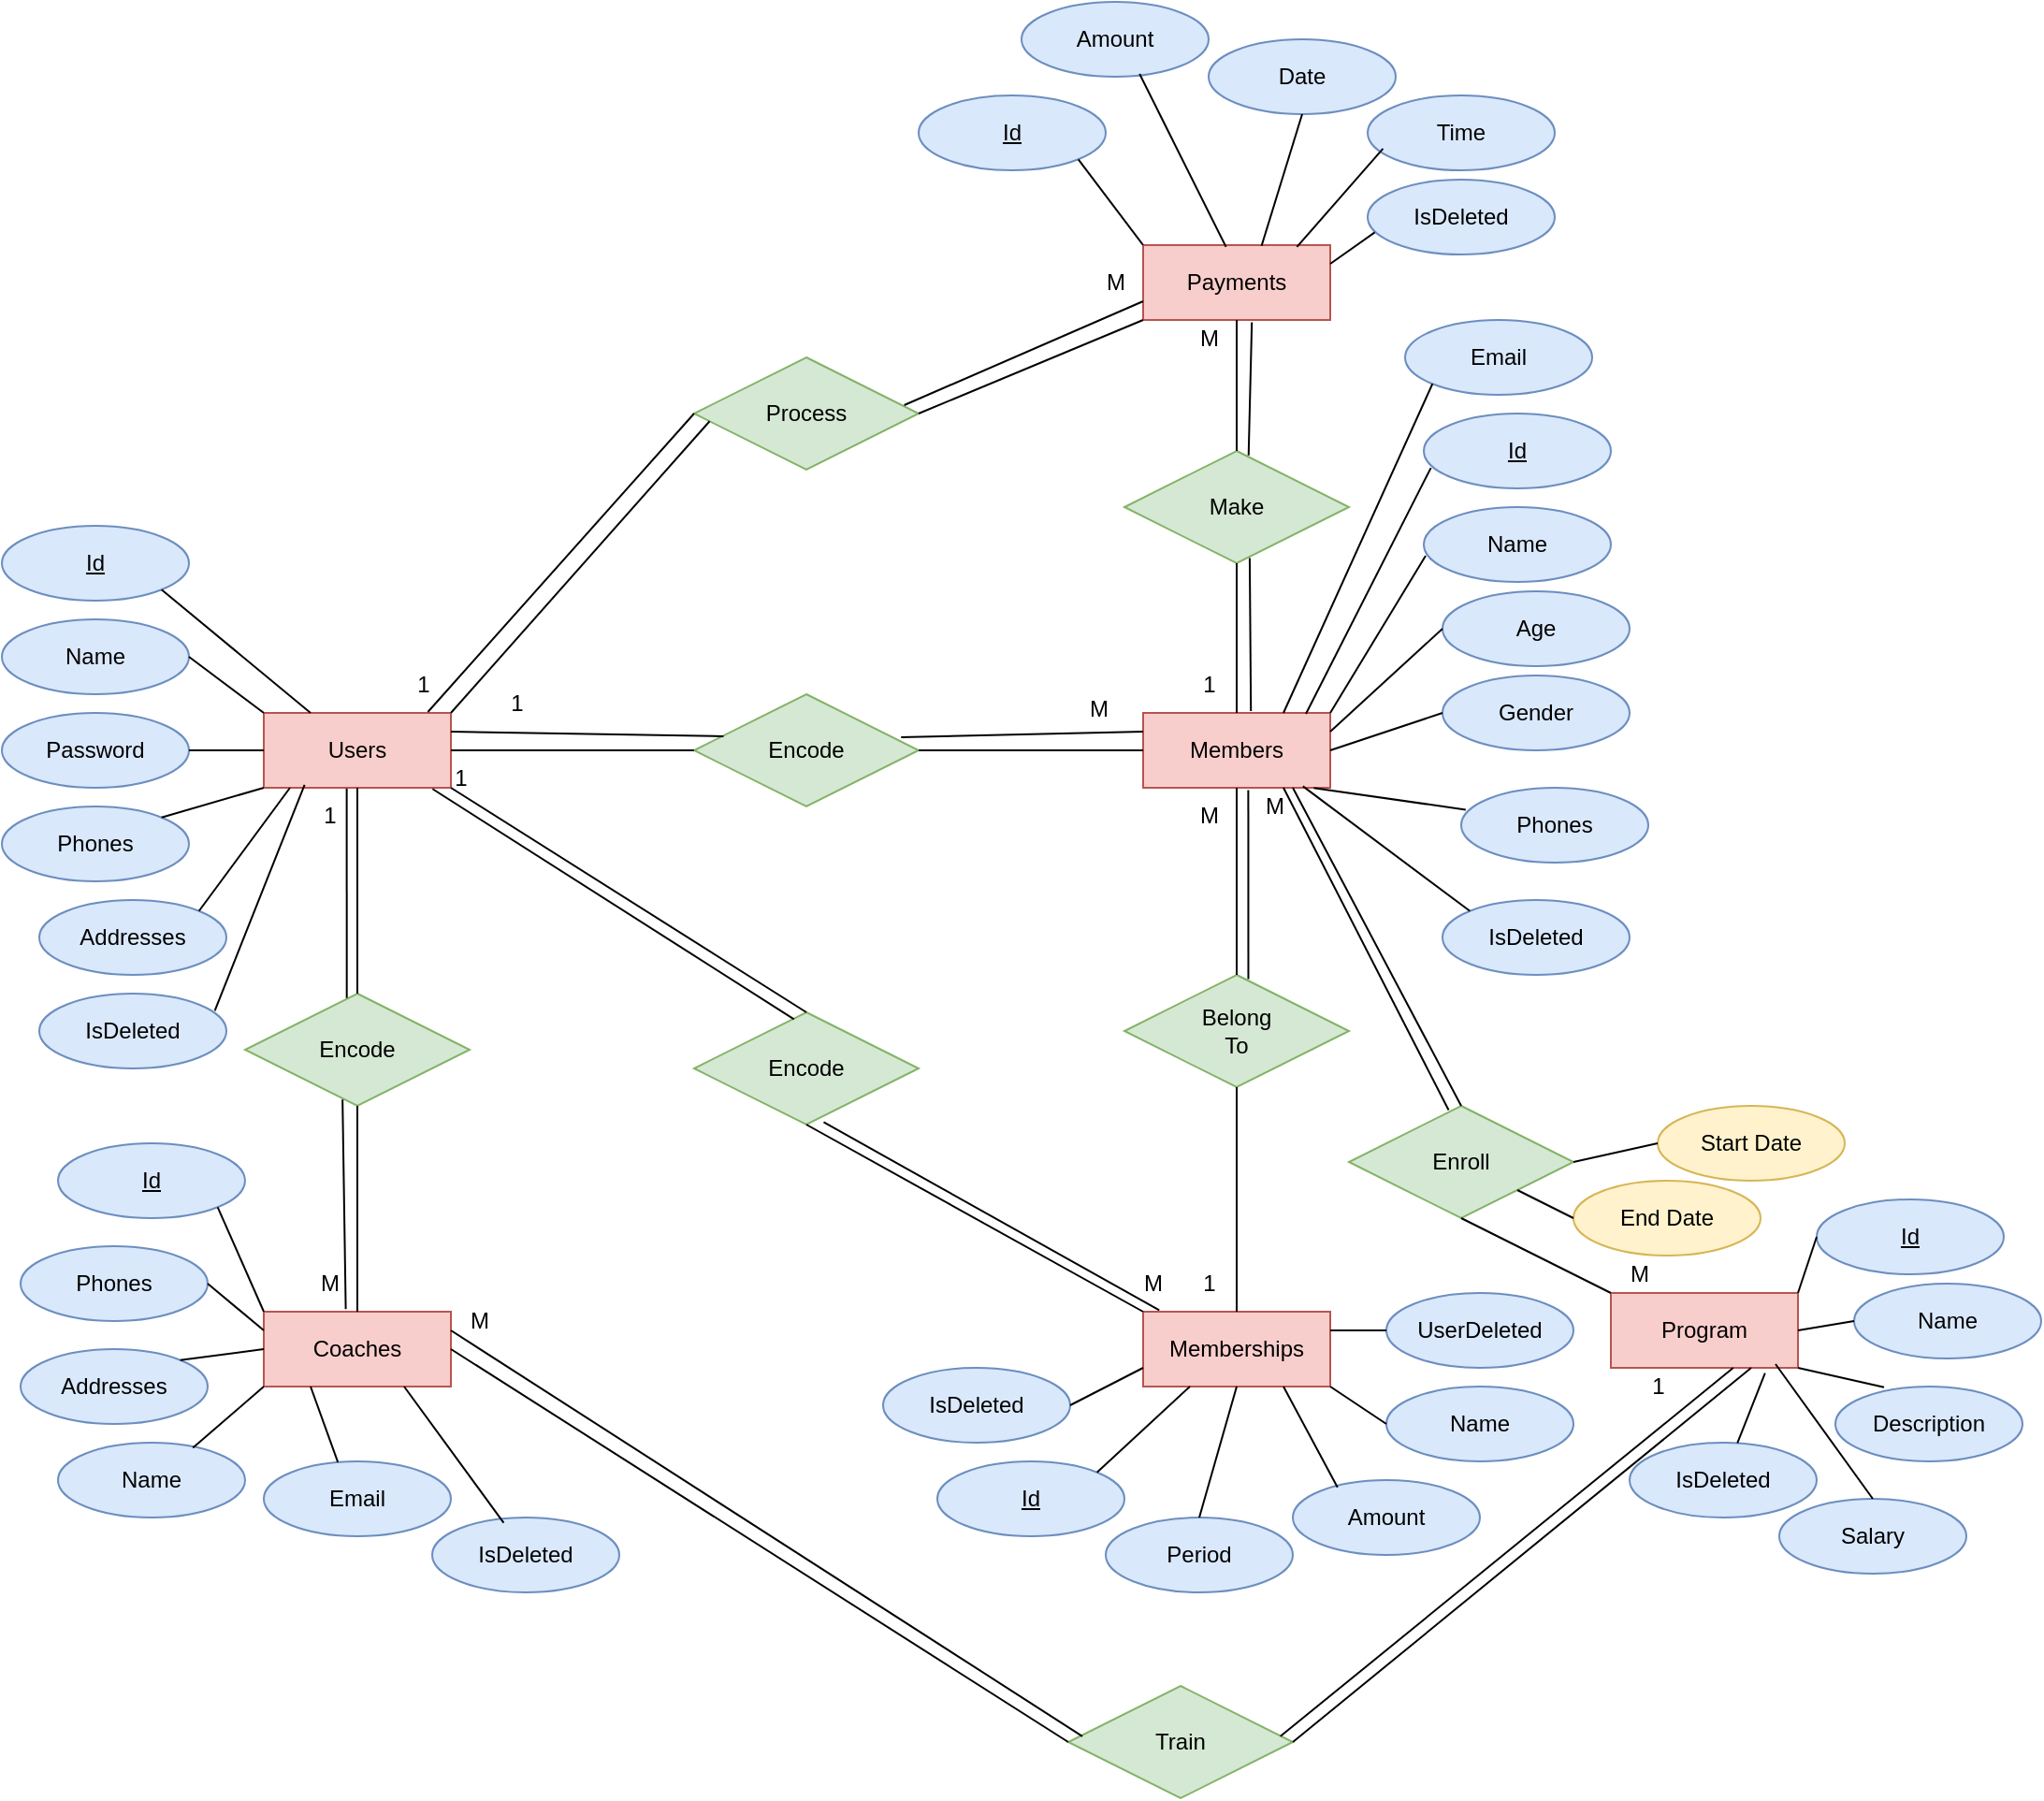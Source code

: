 <mxfile version="22.1.16" type="device">
  <diagram name="Page-1" id="I428ZMt2U0EythVlZh_k">
    <mxGraphModel dx="2140" dy="1721" grid="1" gridSize="10" guides="1" tooltips="1" connect="1" arrows="1" fold="1" page="1" pageScale="1" pageWidth="850" pageHeight="1100" math="0" shadow="0">
      <root>
        <mxCell id="0" />
        <mxCell id="1" parent="0" />
        <mxCell id="ZoVuuaztXTIgdqJoZ6yN-1" value="Users" style="whiteSpace=wrap;html=1;align=center;fillColor=#f8cecc;strokeColor=#b85450;" parent="1" vertex="1">
          <mxGeometry x="120" y="160" width="100" height="40" as="geometry" />
        </mxCell>
        <mxCell id="ZoVuuaztXTIgdqJoZ6yN-2" value="Members" style="whiteSpace=wrap;html=1;align=center;fillColor=#f8cecc;strokeColor=#b85450;" parent="1" vertex="1">
          <mxGeometry x="590" y="160" width="100" height="40" as="geometry" />
        </mxCell>
        <mxCell id="ZoVuuaztXTIgdqJoZ6yN-3" value="Encode" style="shape=rhombus;perimeter=rhombusPerimeter;whiteSpace=wrap;html=1;align=center;fillColor=#d5e8d4;strokeColor=#82b366;" parent="1" vertex="1">
          <mxGeometry x="350" y="150" width="120" height="60" as="geometry" />
        </mxCell>
        <mxCell id="ZoVuuaztXTIgdqJoZ6yN-4" value="" style="endArrow=none;html=1;rounded=0;exitX=1;exitY=0.5;exitDx=0;exitDy=0;entryX=0;entryY=0.5;entryDx=0;entryDy=0;" parent="1" source="ZoVuuaztXTIgdqJoZ6yN-1" target="ZoVuuaztXTIgdqJoZ6yN-3" edge="1">
          <mxGeometry relative="1" as="geometry">
            <mxPoint x="300" y="300" as="sourcePoint" />
            <mxPoint x="460" y="300" as="targetPoint" />
          </mxGeometry>
        </mxCell>
        <mxCell id="ZoVuuaztXTIgdqJoZ6yN-5" value="" style="endArrow=none;html=1;rounded=0;exitX=1;exitY=0.5;exitDx=0;exitDy=0;" parent="1" source="ZoVuuaztXTIgdqJoZ6yN-3" target="ZoVuuaztXTIgdqJoZ6yN-2" edge="1">
          <mxGeometry relative="1" as="geometry">
            <mxPoint x="230" y="190" as="sourcePoint" />
            <mxPoint x="360" y="190" as="targetPoint" />
          </mxGeometry>
        </mxCell>
        <mxCell id="ZoVuuaztXTIgdqJoZ6yN-6" value="" style="endArrow=none;html=1;rounded=0;entryX=0.131;entryY=0.374;entryDx=0;entryDy=0;entryPerimeter=0;" parent="1" target="ZoVuuaztXTIgdqJoZ6yN-3" edge="1">
          <mxGeometry relative="1" as="geometry">
            <mxPoint x="220" y="170" as="sourcePoint" />
            <mxPoint x="360" y="170" as="targetPoint" />
          </mxGeometry>
        </mxCell>
        <mxCell id="ZoVuuaztXTIgdqJoZ6yN-7" value="" style="endArrow=none;html=1;rounded=0;exitX=0.922;exitY=0.383;exitDx=0;exitDy=0;exitPerimeter=0;entryX=0;entryY=0.25;entryDx=0;entryDy=0;" parent="1" source="ZoVuuaztXTIgdqJoZ6yN-3" target="ZoVuuaztXTIgdqJoZ6yN-2" edge="1">
          <mxGeometry relative="1" as="geometry">
            <mxPoint x="390" y="300" as="sourcePoint" />
            <mxPoint x="550" y="300" as="targetPoint" />
          </mxGeometry>
        </mxCell>
        <mxCell id="ZoVuuaztXTIgdqJoZ6yN-8" value="1" style="text;html=1;align=center;verticalAlign=middle;resizable=0;points=[];autosize=1;strokeColor=none;fillColor=none;" parent="1" vertex="1">
          <mxGeometry x="240" y="140" width="30" height="30" as="geometry" />
        </mxCell>
        <mxCell id="ZoVuuaztXTIgdqJoZ6yN-10" value="M" style="text;html=1;align=center;verticalAlign=middle;resizable=0;points=[];autosize=1;strokeColor=none;fillColor=none;" parent="1" vertex="1">
          <mxGeometry x="551" y="143" width="30" height="30" as="geometry" />
        </mxCell>
        <mxCell id="ZoVuuaztXTIgdqJoZ6yN-11" value="Coaches" style="whiteSpace=wrap;html=1;align=center;fillColor=#f8cecc;strokeColor=#b85450;" parent="1" vertex="1">
          <mxGeometry x="120" y="480" width="100" height="40" as="geometry" />
        </mxCell>
        <mxCell id="ZoVuuaztXTIgdqJoZ6yN-12" value="Encode" style="shape=rhombus;perimeter=rhombusPerimeter;whiteSpace=wrap;html=1;align=center;fillColor=#d5e8d4;strokeColor=#82b366;" parent="1" vertex="1">
          <mxGeometry x="110" y="310" width="120" height="60" as="geometry" />
        </mxCell>
        <mxCell id="ZoVuuaztXTIgdqJoZ6yN-13" value="" style="endArrow=none;html=1;rounded=0;exitX=0.5;exitY=1;exitDx=0;exitDy=0;entryX=0.5;entryY=0;entryDx=0;entryDy=0;" parent="1" source="ZoVuuaztXTIgdqJoZ6yN-1" target="ZoVuuaztXTIgdqJoZ6yN-12" edge="1">
          <mxGeometry relative="1" as="geometry">
            <mxPoint x="230" y="190" as="sourcePoint" />
            <mxPoint x="360" y="190" as="targetPoint" />
          </mxGeometry>
        </mxCell>
        <mxCell id="ZoVuuaztXTIgdqJoZ6yN-14" value="" style="endArrow=none;html=1;rounded=0;exitX=0.5;exitY=1;exitDx=0;exitDy=0;entryX=0.5;entryY=0;entryDx=0;entryDy=0;" parent="1" source="ZoVuuaztXTIgdqJoZ6yN-12" target="ZoVuuaztXTIgdqJoZ6yN-11" edge="1">
          <mxGeometry relative="1" as="geometry">
            <mxPoint x="230" y="190" as="sourcePoint" />
            <mxPoint x="360" y="190" as="targetPoint" />
          </mxGeometry>
        </mxCell>
        <mxCell id="ZoVuuaztXTIgdqJoZ6yN-15" value="" style="endArrow=none;html=1;rounded=0;exitX=0.443;exitY=1.083;exitDx=0;exitDy=0;entryX=0.453;entryY=0.089;entryDx=0;entryDy=0;exitPerimeter=0;entryPerimeter=0;" parent="1" edge="1">
          <mxGeometry relative="1" as="geometry">
            <mxPoint x="164.3" y="200.32" as="sourcePoint" />
            <mxPoint x="164.36" y="312.34" as="targetPoint" />
          </mxGeometry>
        </mxCell>
        <mxCell id="ZoVuuaztXTIgdqJoZ6yN-16" value="" style="endArrow=none;html=1;rounded=0;exitX=0.434;exitY=0.944;exitDx=0;exitDy=0;entryX=0.438;entryY=-0.034;entryDx=0;entryDy=0;exitPerimeter=0;entryPerimeter=0;" parent="1" source="ZoVuuaztXTIgdqJoZ6yN-12" target="ZoVuuaztXTIgdqJoZ6yN-11" edge="1">
          <mxGeometry relative="1" as="geometry">
            <mxPoint x="174.3" y="210.32" as="sourcePoint" />
            <mxPoint x="174.36" y="322.34" as="targetPoint" />
          </mxGeometry>
        </mxCell>
        <mxCell id="ZoVuuaztXTIgdqJoZ6yN-17" value="1" style="text;html=1;align=center;verticalAlign=middle;resizable=0;points=[];autosize=1;strokeColor=none;fillColor=none;" parent="1" vertex="1">
          <mxGeometry x="140" y="200" width="30" height="30" as="geometry" />
        </mxCell>
        <mxCell id="ZoVuuaztXTIgdqJoZ6yN-18" value="M" style="text;html=1;align=center;verticalAlign=middle;resizable=0;points=[];autosize=1;strokeColor=none;fillColor=none;" parent="1" vertex="1">
          <mxGeometry x="140" y="450" width="30" height="30" as="geometry" />
        </mxCell>
        <mxCell id="ZoVuuaztXTIgdqJoZ6yN-19" value="Memberships" style="whiteSpace=wrap;html=1;align=center;fillColor=#f8cecc;strokeColor=#b85450;" parent="1" vertex="1">
          <mxGeometry x="590" y="480" width="100" height="40" as="geometry" />
        </mxCell>
        <mxCell id="ZoVuuaztXTIgdqJoZ6yN-20" value="Encode" style="shape=rhombus;perimeter=rhombusPerimeter;whiteSpace=wrap;html=1;align=center;fillColor=#d5e8d4;strokeColor=#82b366;" parent="1" vertex="1">
          <mxGeometry x="350" y="320" width="120" height="60" as="geometry" />
        </mxCell>
        <mxCell id="ZoVuuaztXTIgdqJoZ6yN-21" value="" style="endArrow=none;html=1;rounded=0;exitX=1;exitY=1;exitDx=0;exitDy=0;entryX=0.5;entryY=0;entryDx=0;entryDy=0;" parent="1" source="ZoVuuaztXTIgdqJoZ6yN-1" target="ZoVuuaztXTIgdqJoZ6yN-20" edge="1">
          <mxGeometry relative="1" as="geometry">
            <mxPoint x="180" y="210" as="sourcePoint" />
            <mxPoint x="180" y="320" as="targetPoint" />
          </mxGeometry>
        </mxCell>
        <mxCell id="ZoVuuaztXTIgdqJoZ6yN-22" value="" style="endArrow=none;html=1;rounded=0;exitX=0;exitY=0;exitDx=0;exitDy=0;entryX=0.5;entryY=1;entryDx=0;entryDy=0;" parent="1" source="ZoVuuaztXTIgdqJoZ6yN-19" target="ZoVuuaztXTIgdqJoZ6yN-20" edge="1">
          <mxGeometry relative="1" as="geometry">
            <mxPoint x="230" y="210" as="sourcePoint" />
            <mxPoint x="420" y="330" as="targetPoint" />
          </mxGeometry>
        </mxCell>
        <mxCell id="ZoVuuaztXTIgdqJoZ6yN-23" value="" style="endArrow=none;html=1;rounded=0;exitX=0.912;exitY=1.041;exitDx=0;exitDy=0;entryX=0.453;entryY=0.078;entryDx=0;entryDy=0;exitPerimeter=0;entryPerimeter=0;" parent="1" edge="1">
          <mxGeometry relative="1" as="geometry">
            <mxPoint x="210.2" y="200.64" as="sourcePoint" />
            <mxPoint x="403.36" y="323.68" as="targetPoint" />
          </mxGeometry>
        </mxCell>
        <mxCell id="ZoVuuaztXTIgdqJoZ6yN-24" value="" style="endArrow=none;html=1;rounded=0;exitX=0.577;exitY=0.979;exitDx=0;exitDy=0;entryX=0.086;entryY=-0.021;entryDx=0;entryDy=0;exitPerimeter=0;entryPerimeter=0;" parent="1" source="ZoVuuaztXTIgdqJoZ6yN-20" target="ZoVuuaztXTIgdqJoZ6yN-19" edge="1">
          <mxGeometry relative="1" as="geometry">
            <mxPoint x="220.2" y="210.64" as="sourcePoint" />
            <mxPoint x="413.36" y="333.68" as="targetPoint" />
          </mxGeometry>
        </mxCell>
        <mxCell id="ZoVuuaztXTIgdqJoZ6yN-25" value="1" style="text;html=1;align=center;verticalAlign=middle;resizable=0;points=[];autosize=1;strokeColor=none;fillColor=none;" parent="1" vertex="1">
          <mxGeometry x="210" y="180" width="30" height="30" as="geometry" />
        </mxCell>
        <mxCell id="ZoVuuaztXTIgdqJoZ6yN-26" value="M" style="text;html=1;align=center;verticalAlign=middle;resizable=0;points=[];autosize=1;strokeColor=none;fillColor=none;" parent="1" vertex="1">
          <mxGeometry x="580" y="450" width="30" height="30" as="geometry" />
        </mxCell>
        <mxCell id="ZoVuuaztXTIgdqJoZ6yN-27" value="Payments" style="whiteSpace=wrap;html=1;align=center;fillColor=#f8cecc;strokeColor=#b85450;" parent="1" vertex="1">
          <mxGeometry x="590" y="-90" width="100" height="40" as="geometry" />
        </mxCell>
        <mxCell id="ZoVuuaztXTIgdqJoZ6yN-28" value="Process" style="shape=rhombus;perimeter=rhombusPerimeter;whiteSpace=wrap;html=1;align=center;fillColor=#d5e8d4;strokeColor=#82b366;" parent="1" vertex="1">
          <mxGeometry x="350" y="-30" width="120" height="60" as="geometry" />
        </mxCell>
        <mxCell id="ZoVuuaztXTIgdqJoZ6yN-29" value="" style="endArrow=none;html=1;rounded=0;exitX=0.069;exitY=0.569;exitDx=0;exitDy=0;entryX=1;entryY=0;entryDx=0;entryDy=0;exitPerimeter=0;" parent="1" source="ZoVuuaztXTIgdqJoZ6yN-28" target="ZoVuuaztXTIgdqJoZ6yN-1" edge="1">
          <mxGeometry relative="1" as="geometry">
            <mxPoint x="-90" y="230" as="sourcePoint" />
            <mxPoint x="70" y="230" as="targetPoint" />
          </mxGeometry>
        </mxCell>
        <mxCell id="ZoVuuaztXTIgdqJoZ6yN-30" value="" style="endArrow=none;html=1;rounded=0;exitX=0;exitY=1;exitDx=0;exitDy=0;entryX=1;entryY=0.5;entryDx=0;entryDy=0;" parent="1" source="ZoVuuaztXTIgdqJoZ6yN-27" target="ZoVuuaztXTIgdqJoZ6yN-28" edge="1">
          <mxGeometry relative="1" as="geometry">
            <mxPoint x="-30" y="190" as="sourcePoint" />
            <mxPoint x="130" y="190" as="targetPoint" />
          </mxGeometry>
        </mxCell>
        <mxCell id="ZoVuuaztXTIgdqJoZ6yN-31" value="" style="endArrow=none;html=1;rounded=0;entryX=0.936;entryY=0.425;entryDx=0;entryDy=0;entryPerimeter=0;" parent="1" target="ZoVuuaztXTIgdqJoZ6yN-28" edge="1">
          <mxGeometry relative="1" as="geometry">
            <mxPoint x="590" y="-60" as="sourcePoint" />
            <mxPoint x="-148.76" y="174.06" as="targetPoint" />
          </mxGeometry>
        </mxCell>
        <mxCell id="ZoVuuaztXTIgdqJoZ6yN-32" value="" style="endArrow=none;html=1;rounded=0;exitX=0;exitY=0.5;exitDx=0;exitDy=0;entryX=0.877;entryY=-0.013;entryDx=0;entryDy=0;entryPerimeter=0;" parent="1" source="ZoVuuaztXTIgdqJoZ6yN-28" target="ZoVuuaztXTIgdqJoZ6yN-1" edge="1">
          <mxGeometry relative="1" as="geometry">
            <mxPoint x="-290" y="180" as="sourcePoint" />
            <mxPoint x="-138.76" y="184.06" as="targetPoint" />
          </mxGeometry>
        </mxCell>
        <mxCell id="ZoVuuaztXTIgdqJoZ6yN-33" value="1" style="text;html=1;align=center;verticalAlign=middle;resizable=0;points=[];autosize=1;strokeColor=none;fillColor=none;" parent="1" vertex="1">
          <mxGeometry x="190" y="130" width="30" height="30" as="geometry" />
        </mxCell>
        <mxCell id="ZoVuuaztXTIgdqJoZ6yN-34" value="M" style="text;html=1;align=center;verticalAlign=middle;resizable=0;points=[];autosize=1;strokeColor=none;fillColor=none;" parent="1" vertex="1">
          <mxGeometry x="560" y="-85" width="30" height="30" as="geometry" />
        </mxCell>
        <mxCell id="ZoVuuaztXTIgdqJoZ6yN-43" value="Belong&lt;br&gt;To" style="shape=rhombus;perimeter=rhombusPerimeter;whiteSpace=wrap;html=1;align=center;fillColor=#d5e8d4;strokeColor=#82b366;" parent="1" vertex="1">
          <mxGeometry x="580" y="300" width="120" height="60" as="geometry" />
        </mxCell>
        <mxCell id="ZoVuuaztXTIgdqJoZ6yN-44" value="" style="endArrow=none;html=1;rounded=0;entryX=0.5;entryY=1;entryDx=0;entryDy=0;exitX=0.5;exitY=0;exitDx=0;exitDy=0;" parent="1" source="ZoVuuaztXTIgdqJoZ6yN-43" target="ZoVuuaztXTIgdqJoZ6yN-2" edge="1">
          <mxGeometry relative="1" as="geometry">
            <mxPoint x="450" y="300" as="sourcePoint" />
            <mxPoint x="610" y="300" as="targetPoint" />
          </mxGeometry>
        </mxCell>
        <mxCell id="ZoVuuaztXTIgdqJoZ6yN-45" value="" style="endArrow=none;html=1;rounded=0;entryX=0.5;entryY=1;entryDx=0;entryDy=0;exitX=0.5;exitY=0;exitDx=0;exitDy=0;" parent="1" source="ZoVuuaztXTIgdqJoZ6yN-19" target="ZoVuuaztXTIgdqJoZ6yN-43" edge="1">
          <mxGeometry relative="1" as="geometry">
            <mxPoint x="650" y="310" as="sourcePoint" />
            <mxPoint x="650" y="210" as="targetPoint" />
          </mxGeometry>
        </mxCell>
        <mxCell id="ZoVuuaztXTIgdqJoZ6yN-46" value="" style="endArrow=none;html=1;rounded=0;entryX=0.562;entryY=1.031;entryDx=0;entryDy=0;exitX=0.552;exitY=0.037;exitDx=0;exitDy=0;entryPerimeter=0;exitPerimeter=0;" parent="1" source="ZoVuuaztXTIgdqJoZ6yN-43" target="ZoVuuaztXTIgdqJoZ6yN-2" edge="1">
          <mxGeometry relative="1" as="geometry">
            <mxPoint x="650" y="310" as="sourcePoint" />
            <mxPoint x="650" y="210" as="targetPoint" />
          </mxGeometry>
        </mxCell>
        <mxCell id="ZoVuuaztXTIgdqJoZ6yN-47" value="M" style="text;html=1;align=center;verticalAlign=middle;resizable=0;points=[];autosize=1;strokeColor=none;fillColor=none;" parent="1" vertex="1">
          <mxGeometry x="610" y="200" width="30" height="30" as="geometry" />
        </mxCell>
        <mxCell id="ZoVuuaztXTIgdqJoZ6yN-48" value="1" style="text;html=1;align=center;verticalAlign=middle;resizable=0;points=[];autosize=1;strokeColor=none;fillColor=none;" parent="1" vertex="1">
          <mxGeometry x="610" y="450" width="30" height="30" as="geometry" />
        </mxCell>
        <mxCell id="ZoVuuaztXTIgdqJoZ6yN-49" value="Make" style="shape=rhombus;perimeter=rhombusPerimeter;whiteSpace=wrap;html=1;align=center;fillColor=#d5e8d4;strokeColor=#82b366;" parent="1" vertex="1">
          <mxGeometry x="580" y="20" width="120" height="60" as="geometry" />
        </mxCell>
        <mxCell id="ZoVuuaztXTIgdqJoZ6yN-50" value="" style="endArrow=none;html=1;rounded=0;entryX=0.5;entryY=1;entryDx=0;entryDy=0;exitX=0.5;exitY=0;exitDx=0;exitDy=0;" parent="1" source="ZoVuuaztXTIgdqJoZ6yN-49" target="ZoVuuaztXTIgdqJoZ6yN-27" edge="1">
          <mxGeometry relative="1" as="geometry">
            <mxPoint x="500" y="80" as="sourcePoint" />
            <mxPoint x="660" y="80" as="targetPoint" />
          </mxGeometry>
        </mxCell>
        <mxCell id="ZoVuuaztXTIgdqJoZ6yN-51" value="" style="endArrow=none;html=1;rounded=0;entryX=0.5;entryY=1;entryDx=0;entryDy=0;exitX=0.5;exitY=0;exitDx=0;exitDy=0;" parent="1" source="ZoVuuaztXTIgdqJoZ6yN-2" target="ZoVuuaztXTIgdqJoZ6yN-49" edge="1">
          <mxGeometry relative="1" as="geometry">
            <mxPoint x="650" y="30" as="sourcePoint" />
            <mxPoint x="650" y="-40" as="targetPoint" />
          </mxGeometry>
        </mxCell>
        <mxCell id="ZoVuuaztXTIgdqJoZ6yN-52" value="" style="endArrow=none;html=1;rounded=0;entryX=0.581;entryY=1.031;entryDx=0;entryDy=0;entryPerimeter=0;exitX=0.553;exitY=0.04;exitDx=0;exitDy=0;exitPerimeter=0;" parent="1" source="ZoVuuaztXTIgdqJoZ6yN-49" target="ZoVuuaztXTIgdqJoZ6yN-27" edge="1">
          <mxGeometry relative="1" as="geometry">
            <mxPoint x="648" y="20" as="sourcePoint" />
            <mxPoint x="650" y="-40" as="targetPoint" />
          </mxGeometry>
        </mxCell>
        <mxCell id="ZoVuuaztXTIgdqJoZ6yN-53" value="" style="endArrow=none;html=1;rounded=0;entryX=0.558;entryY=0.988;entryDx=0;entryDy=0;entryPerimeter=0;exitX=0.576;exitY=0.026;exitDx=0;exitDy=0;exitPerimeter=0;" parent="1" edge="1">
          <mxGeometry relative="1" as="geometry">
            <mxPoint x="647.6" y="159.04" as="sourcePoint" />
            <mxPoint x="646.96" y="77.28" as="targetPoint" />
          </mxGeometry>
        </mxCell>
        <mxCell id="ZoVuuaztXTIgdqJoZ6yN-54" value="M" style="text;html=1;align=center;verticalAlign=middle;resizable=0;points=[];autosize=1;strokeColor=none;fillColor=none;" parent="1" vertex="1">
          <mxGeometry x="610" y="-55" width="30" height="30" as="geometry" />
        </mxCell>
        <mxCell id="ZoVuuaztXTIgdqJoZ6yN-55" value="1" style="text;html=1;align=center;verticalAlign=middle;resizable=0;points=[];autosize=1;strokeColor=none;fillColor=none;" parent="1" vertex="1">
          <mxGeometry x="610" y="130" width="30" height="30" as="geometry" />
        </mxCell>
        <mxCell id="ZoVuuaztXTIgdqJoZ6yN-56" value="Enroll" style="shape=rhombus;perimeter=rhombusPerimeter;whiteSpace=wrap;html=1;align=center;fillColor=#d5e8d4;strokeColor=#82b366;" parent="1" vertex="1">
          <mxGeometry x="700" y="370" width="120" height="60" as="geometry" />
        </mxCell>
        <mxCell id="ZoVuuaztXTIgdqJoZ6yN-57" value="Program" style="whiteSpace=wrap;html=1;align=center;fillColor=#f8cecc;strokeColor=#b85450;" parent="1" vertex="1">
          <mxGeometry x="840" y="470" width="100" height="40" as="geometry" />
        </mxCell>
        <mxCell id="ZoVuuaztXTIgdqJoZ6yN-58" value="" style="endArrow=none;html=1;rounded=0;exitX=0.8;exitY=1;exitDx=0;exitDy=0;entryX=0.5;entryY=0;entryDx=0;entryDy=0;exitPerimeter=0;" parent="1" source="ZoVuuaztXTIgdqJoZ6yN-2" target="ZoVuuaztXTIgdqJoZ6yN-56" edge="1">
          <mxGeometry relative="1" as="geometry">
            <mxPoint x="480" y="190" as="sourcePoint" />
            <mxPoint x="770" y="290" as="targetPoint" />
          </mxGeometry>
        </mxCell>
        <mxCell id="ZoVuuaztXTIgdqJoZ6yN-59" value="" style="endArrow=none;html=1;rounded=0;exitX=0.5;exitY=1;exitDx=0;exitDy=0;entryX=0;entryY=0;entryDx=0;entryDy=0;" parent="1" source="ZoVuuaztXTIgdqJoZ6yN-56" target="ZoVuuaztXTIgdqJoZ6yN-57" edge="1">
          <mxGeometry relative="1" as="geometry">
            <mxPoint x="700" y="190" as="sourcePoint" />
            <mxPoint x="850" y="190" as="targetPoint" />
          </mxGeometry>
        </mxCell>
        <mxCell id="ZoVuuaztXTIgdqJoZ6yN-60" value="" style="endArrow=none;html=1;rounded=0;exitX=0.75;exitY=1;exitDx=0;exitDy=0;entryX=0.444;entryY=0.038;entryDx=0;entryDy=0;entryPerimeter=0;" parent="1" source="ZoVuuaztXTIgdqJoZ6yN-2" target="ZoVuuaztXTIgdqJoZ6yN-56" edge="1">
          <mxGeometry relative="1" as="geometry">
            <mxPoint x="700" y="190" as="sourcePoint" />
            <mxPoint x="850" y="190" as="targetPoint" />
          </mxGeometry>
        </mxCell>
        <mxCell id="ZoVuuaztXTIgdqJoZ6yN-61" value="M" style="text;html=1;align=center;verticalAlign=middle;resizable=0;points=[];autosize=1;strokeColor=none;fillColor=none;" parent="1" vertex="1">
          <mxGeometry x="840" y="445" width="30" height="30" as="geometry" />
        </mxCell>
        <mxCell id="ZoVuuaztXTIgdqJoZ6yN-62" value="M" style="text;html=1;align=center;verticalAlign=middle;resizable=0;points=[];autosize=1;strokeColor=none;fillColor=none;" parent="1" vertex="1">
          <mxGeometry x="645" y="195" width="30" height="30" as="geometry" />
        </mxCell>
        <mxCell id="ZoVuuaztXTIgdqJoZ6yN-64" value="Id" style="ellipse;whiteSpace=wrap;html=1;align=center;fontStyle=4;fillColor=#dae8fc;strokeColor=#6c8ebf;" parent="1" vertex="1">
          <mxGeometry x="-20" y="60" width="100" height="40" as="geometry" />
        </mxCell>
        <mxCell id="ZoVuuaztXTIgdqJoZ6yN-66" value="Name" style="ellipse;whiteSpace=wrap;html=1;align=center;fillColor=#dae8fc;strokeColor=#6c8ebf;" parent="1" vertex="1">
          <mxGeometry x="-20" y="110" width="100" height="40" as="geometry" />
        </mxCell>
        <mxCell id="ZoVuuaztXTIgdqJoZ6yN-67" value="Password" style="ellipse;whiteSpace=wrap;html=1;align=center;fillColor=#dae8fc;strokeColor=#6c8ebf;" parent="1" vertex="1">
          <mxGeometry x="-20" y="160" width="100" height="40" as="geometry" />
        </mxCell>
        <mxCell id="ZoVuuaztXTIgdqJoZ6yN-68" value="Phones" style="ellipse;whiteSpace=wrap;html=1;align=center;fillColor=#dae8fc;strokeColor=#6c8ebf;" parent="1" vertex="1">
          <mxGeometry x="-20" y="210" width="100" height="40" as="geometry" />
        </mxCell>
        <mxCell id="ZoVuuaztXTIgdqJoZ6yN-69" value="" style="endArrow=none;html=1;rounded=0;exitX=1;exitY=1;exitDx=0;exitDy=0;entryX=0.25;entryY=0;entryDx=0;entryDy=0;" parent="1" source="ZoVuuaztXTIgdqJoZ6yN-64" target="ZoVuuaztXTIgdqJoZ6yN-1" edge="1">
          <mxGeometry relative="1" as="geometry">
            <mxPoint x="230" y="230" as="sourcePoint" />
            <mxPoint x="390" y="230" as="targetPoint" />
          </mxGeometry>
        </mxCell>
        <mxCell id="ZoVuuaztXTIgdqJoZ6yN-70" value="" style="endArrow=none;html=1;rounded=0;exitX=1;exitY=0.5;exitDx=0;exitDy=0;entryX=0;entryY=0;entryDx=0;entryDy=0;" parent="1" source="ZoVuuaztXTIgdqJoZ6yN-66" target="ZoVuuaztXTIgdqJoZ6yN-1" edge="1">
          <mxGeometry relative="1" as="geometry">
            <mxPoint x="131" y="104" as="sourcePoint" />
            <mxPoint x="155" y="170" as="targetPoint" />
          </mxGeometry>
        </mxCell>
        <mxCell id="ZoVuuaztXTIgdqJoZ6yN-71" value="" style="endArrow=none;html=1;rounded=0;exitX=1;exitY=0.5;exitDx=0;exitDy=0;entryX=0;entryY=0.5;entryDx=0;entryDy=0;" parent="1" source="ZoVuuaztXTIgdqJoZ6yN-67" target="ZoVuuaztXTIgdqJoZ6yN-1" edge="1">
          <mxGeometry relative="1" as="geometry">
            <mxPoint x="90" y="140" as="sourcePoint" />
            <mxPoint x="130" y="170" as="targetPoint" />
          </mxGeometry>
        </mxCell>
        <mxCell id="ZoVuuaztXTIgdqJoZ6yN-72" value="" style="endArrow=none;html=1;rounded=0;exitX=1;exitY=0;exitDx=0;exitDy=0;entryX=0;entryY=1;entryDx=0;entryDy=0;" parent="1" source="ZoVuuaztXTIgdqJoZ6yN-68" target="ZoVuuaztXTIgdqJoZ6yN-1" edge="1">
          <mxGeometry relative="1" as="geometry">
            <mxPoint x="80" y="200" as="sourcePoint" />
            <mxPoint x="130" y="190" as="targetPoint" />
          </mxGeometry>
        </mxCell>
        <mxCell id="ZoVuuaztXTIgdqJoZ6yN-73" value="Id" style="ellipse;whiteSpace=wrap;html=1;align=center;fontStyle=4;fillColor=#dae8fc;strokeColor=#6c8ebf;" parent="1" vertex="1">
          <mxGeometry x="10" y="390" width="100" height="40" as="geometry" />
        </mxCell>
        <mxCell id="ZoVuuaztXTIgdqJoZ6yN-74" value="" style="endArrow=none;html=1;rounded=0;exitX=1;exitY=1;exitDx=0;exitDy=0;entryX=0;entryY=0;entryDx=0;entryDy=0;" parent="1" source="ZoVuuaztXTIgdqJoZ6yN-73" target="ZoVuuaztXTIgdqJoZ6yN-11" edge="1">
          <mxGeometry relative="1" as="geometry">
            <mxPoint x="230" y="300" as="sourcePoint" />
            <mxPoint x="390" y="300" as="targetPoint" />
          </mxGeometry>
        </mxCell>
        <mxCell id="ZoVuuaztXTIgdqJoZ6yN-75" value="Phones" style="ellipse;whiteSpace=wrap;html=1;align=center;fillColor=#dae8fc;strokeColor=#6c8ebf;" parent="1" vertex="1">
          <mxGeometry x="-10" y="445" width="100" height="40" as="geometry" />
        </mxCell>
        <mxCell id="ZoVuuaztXTIgdqJoZ6yN-76" value="" style="endArrow=none;html=1;rounded=0;exitX=1;exitY=0.5;exitDx=0;exitDy=0;entryX=0;entryY=0.25;entryDx=0;entryDy=0;" parent="1" source="ZoVuuaztXTIgdqJoZ6yN-75" target="ZoVuuaztXTIgdqJoZ6yN-11" edge="1">
          <mxGeometry relative="1" as="geometry">
            <mxPoint x="105" y="434" as="sourcePoint" />
            <mxPoint x="130" y="490" as="targetPoint" />
          </mxGeometry>
        </mxCell>
        <mxCell id="ZoVuuaztXTIgdqJoZ6yN-77" value="Addresses" style="ellipse;whiteSpace=wrap;html=1;align=center;fillColor=#dae8fc;strokeColor=#6c8ebf;" parent="1" vertex="1">
          <mxGeometry y="260" width="100" height="40" as="geometry" />
        </mxCell>
        <mxCell id="ZoVuuaztXTIgdqJoZ6yN-78" value="" style="endArrow=none;html=1;rounded=0;exitX=1;exitY=0;exitDx=0;exitDy=0;" parent="1" source="ZoVuuaztXTIgdqJoZ6yN-77" edge="1">
          <mxGeometry relative="1" as="geometry">
            <mxPoint x="75" y="226" as="sourcePoint" />
            <mxPoint x="134" y="200" as="targetPoint" />
          </mxGeometry>
        </mxCell>
        <mxCell id="ZoVuuaztXTIgdqJoZ6yN-79" value="Addresses" style="ellipse;whiteSpace=wrap;html=1;align=center;fillColor=#dae8fc;strokeColor=#6c8ebf;" parent="1" vertex="1">
          <mxGeometry x="-10" y="500" width="100" height="40" as="geometry" />
        </mxCell>
        <mxCell id="ZoVuuaztXTIgdqJoZ6yN-80" value="" style="endArrow=none;html=1;rounded=0;exitX=1;exitY=0;exitDx=0;exitDy=0;" parent="1" source="ZoVuuaztXTIgdqJoZ6yN-79" edge="1">
          <mxGeometry relative="1" as="geometry">
            <mxPoint x="100" y="475" as="sourcePoint" />
            <mxPoint x="120" y="500" as="targetPoint" />
          </mxGeometry>
        </mxCell>
        <mxCell id="ZoVuuaztXTIgdqJoZ6yN-81" value="Name" style="ellipse;whiteSpace=wrap;html=1;align=center;fillColor=#dae8fc;strokeColor=#6c8ebf;" parent="1" vertex="1">
          <mxGeometry x="10" y="550" width="100" height="40" as="geometry" />
        </mxCell>
        <mxCell id="ZoVuuaztXTIgdqJoZ6yN-82" value="" style="endArrow=none;html=1;rounded=0;exitX=0.721;exitY=0.069;exitDx=0;exitDy=0;entryX=0;entryY=1;entryDx=0;entryDy=0;exitPerimeter=0;" parent="1" source="ZoVuuaztXTIgdqJoZ6yN-81" target="ZoVuuaztXTIgdqJoZ6yN-11" edge="1">
          <mxGeometry relative="1" as="geometry">
            <mxPoint x="85" y="516" as="sourcePoint" />
            <mxPoint x="130" y="510" as="targetPoint" />
          </mxGeometry>
        </mxCell>
        <mxCell id="ZoVuuaztXTIgdqJoZ6yN-83" value="Email" style="ellipse;whiteSpace=wrap;html=1;align=center;fillColor=#dae8fc;strokeColor=#6c8ebf;" parent="1" vertex="1">
          <mxGeometry x="120" y="560" width="100" height="40" as="geometry" />
        </mxCell>
        <mxCell id="ZoVuuaztXTIgdqJoZ6yN-84" value="" style="endArrow=none;html=1;rounded=0;exitX=0.25;exitY=1;exitDx=0;exitDy=0;entryX=0.396;entryY=0.011;entryDx=0;entryDy=0;entryPerimeter=0;" parent="1" source="ZoVuuaztXTIgdqJoZ6yN-11" target="ZoVuuaztXTIgdqJoZ6yN-83" edge="1">
          <mxGeometry relative="1" as="geometry">
            <mxPoint x="230" y="450" as="sourcePoint" />
            <mxPoint x="390" y="450" as="targetPoint" />
          </mxGeometry>
        </mxCell>
        <mxCell id="ZoVuuaztXTIgdqJoZ6yN-91" value="Id" style="ellipse;whiteSpace=wrap;html=1;align=center;fontStyle=4;fillColor=#dae8fc;strokeColor=#6c8ebf;" parent="1" vertex="1">
          <mxGeometry x="470" y="-170" width="100" height="40" as="geometry" />
        </mxCell>
        <mxCell id="ZoVuuaztXTIgdqJoZ6yN-92" value="Amount" style="ellipse;whiteSpace=wrap;html=1;align=center;fillColor=#dae8fc;strokeColor=#6c8ebf;" parent="1" vertex="1">
          <mxGeometry x="525" y="-220" width="100" height="40" as="geometry" />
        </mxCell>
        <mxCell id="ZoVuuaztXTIgdqJoZ6yN-93" value="Date" style="ellipse;whiteSpace=wrap;html=1;align=center;fillColor=#dae8fc;strokeColor=#6c8ebf;" parent="1" vertex="1">
          <mxGeometry x="625" y="-200" width="100" height="40" as="geometry" />
        </mxCell>
        <mxCell id="ZoVuuaztXTIgdqJoZ6yN-94" value="Time" style="ellipse;whiteSpace=wrap;html=1;align=center;fillColor=#dae8fc;strokeColor=#6c8ebf;" parent="1" vertex="1">
          <mxGeometry x="710" y="-170" width="100" height="40" as="geometry" />
        </mxCell>
        <mxCell id="ZoVuuaztXTIgdqJoZ6yN-95" value="" style="endArrow=none;html=1;rounded=0;exitX=1;exitY=1;exitDx=0;exitDy=0;entryX=0;entryY=0;entryDx=0;entryDy=0;" parent="1" source="ZoVuuaztXTIgdqJoZ6yN-91" target="ZoVuuaztXTIgdqJoZ6yN-27" edge="1">
          <mxGeometry relative="1" as="geometry">
            <mxPoint x="640" y="10" as="sourcePoint" />
            <mxPoint x="800" y="10" as="targetPoint" />
          </mxGeometry>
        </mxCell>
        <mxCell id="ZoVuuaztXTIgdqJoZ6yN-96" value="" style="endArrow=none;html=1;rounded=0;exitX=0.631;exitY=0.963;exitDx=0;exitDy=0;entryX=0.443;entryY=0.024;entryDx=0;entryDy=0;entryPerimeter=0;exitPerimeter=0;" parent="1" source="ZoVuuaztXTIgdqJoZ6yN-92" target="ZoVuuaztXTIgdqJoZ6yN-27" edge="1">
          <mxGeometry relative="1" as="geometry">
            <mxPoint x="565" y="-126" as="sourcePoint" />
            <mxPoint x="600" y="-80" as="targetPoint" />
          </mxGeometry>
        </mxCell>
        <mxCell id="ZoVuuaztXTIgdqJoZ6yN-97" value="" style="endArrow=none;html=1;rounded=0;exitX=0.5;exitY=1;exitDx=0;exitDy=0;entryX=0.633;entryY=0.009;entryDx=0;entryDy=0;entryPerimeter=0;" parent="1" source="ZoVuuaztXTIgdqJoZ6yN-93" target="ZoVuuaztXTIgdqJoZ6yN-27" edge="1">
          <mxGeometry relative="1" as="geometry">
            <mxPoint x="585" y="-170" as="sourcePoint" />
            <mxPoint x="618" y="-81" as="targetPoint" />
          </mxGeometry>
        </mxCell>
        <mxCell id="ZoVuuaztXTIgdqJoZ6yN-98" value="" style="endArrow=none;html=1;rounded=0;exitX=0.082;exitY=0.71;exitDx=0;exitDy=0;entryX=0.822;entryY=0.024;entryDx=0;entryDy=0;entryPerimeter=0;exitPerimeter=0;" parent="1" source="ZoVuuaztXTIgdqJoZ6yN-94" target="ZoVuuaztXTIgdqJoZ6yN-27" edge="1">
          <mxGeometry relative="1" as="geometry">
            <mxPoint x="650" y="-156" as="sourcePoint" />
            <mxPoint x="638" y="-81" as="targetPoint" />
          </mxGeometry>
        </mxCell>
        <mxCell id="ZoVuuaztXTIgdqJoZ6yN-101" value="Id" style="ellipse;whiteSpace=wrap;html=1;align=center;fontStyle=4;fillColor=#dae8fc;strokeColor=#6c8ebf;" parent="1" vertex="1">
          <mxGeometry x="480" y="560" width="100" height="40" as="geometry" />
        </mxCell>
        <mxCell id="ZoVuuaztXTIgdqJoZ6yN-102" value="Period" style="ellipse;whiteSpace=wrap;html=1;align=center;fillColor=#dae8fc;strokeColor=#6c8ebf;" parent="1" vertex="1">
          <mxGeometry x="570" y="590" width="100" height="40" as="geometry" />
        </mxCell>
        <mxCell id="ZoVuuaztXTIgdqJoZ6yN-103" value="Amount" style="ellipse;whiteSpace=wrap;html=1;align=center;fillColor=#dae8fc;strokeColor=#6c8ebf;" parent="1" vertex="1">
          <mxGeometry x="670" y="570" width="100" height="40" as="geometry" />
        </mxCell>
        <mxCell id="ZoVuuaztXTIgdqJoZ6yN-104" value="Name" style="ellipse;whiteSpace=wrap;html=1;align=center;fillColor=#dae8fc;strokeColor=#6c8ebf;" parent="1" vertex="1">
          <mxGeometry x="720" y="520" width="100" height="40" as="geometry" />
        </mxCell>
        <mxCell id="ZoVuuaztXTIgdqJoZ6yN-105" value="" style="endArrow=none;html=1;rounded=0;exitX=1;exitY=0;exitDx=0;exitDy=0;entryX=0.25;entryY=1;entryDx=0;entryDy=0;" parent="1" source="ZoVuuaztXTIgdqJoZ6yN-101" target="ZoVuuaztXTIgdqJoZ6yN-19" edge="1">
          <mxGeometry relative="1" as="geometry">
            <mxPoint x="460" y="460" as="sourcePoint" />
            <mxPoint x="620" y="460" as="targetPoint" />
          </mxGeometry>
        </mxCell>
        <mxCell id="ZoVuuaztXTIgdqJoZ6yN-106" value="" style="endArrow=none;html=1;rounded=0;exitX=0.5;exitY=0;exitDx=0;exitDy=0;entryX=0.5;entryY=1;entryDx=0;entryDy=0;" parent="1" source="ZoVuuaztXTIgdqJoZ6yN-102" target="ZoVuuaztXTIgdqJoZ6yN-19" edge="1">
          <mxGeometry relative="1" as="geometry">
            <mxPoint x="540" y="570" as="sourcePoint" />
            <mxPoint x="600" y="530" as="targetPoint" />
          </mxGeometry>
        </mxCell>
        <mxCell id="ZoVuuaztXTIgdqJoZ6yN-107" value="" style="endArrow=none;html=1;rounded=0;exitX=0.239;exitY=0.098;exitDx=0;exitDy=0;entryX=0.75;entryY=1;entryDx=0;entryDy=0;exitPerimeter=0;" parent="1" source="ZoVuuaztXTIgdqJoZ6yN-103" target="ZoVuuaztXTIgdqJoZ6yN-19" edge="1">
          <mxGeometry relative="1" as="geometry">
            <mxPoint x="635" y="600" as="sourcePoint" />
            <mxPoint x="625" y="530" as="targetPoint" />
          </mxGeometry>
        </mxCell>
        <mxCell id="ZoVuuaztXTIgdqJoZ6yN-108" value="" style="endArrow=none;html=1;rounded=0;exitX=0;exitY=0.5;exitDx=0;exitDy=0;entryX=1;entryY=1;entryDx=0;entryDy=0;" parent="1" source="ZoVuuaztXTIgdqJoZ6yN-104" target="ZoVuuaztXTIgdqJoZ6yN-19" edge="1">
          <mxGeometry relative="1" as="geometry">
            <mxPoint x="724" y="604" as="sourcePoint" />
            <mxPoint x="650" y="530" as="targetPoint" />
          </mxGeometry>
        </mxCell>
        <mxCell id="ZoVuuaztXTIgdqJoZ6yN-109" value="Id" style="ellipse;whiteSpace=wrap;html=1;align=center;fontStyle=4;fillColor=#dae8fc;strokeColor=#6c8ebf;" parent="1" vertex="1">
          <mxGeometry x="740" width="100" height="40" as="geometry" />
        </mxCell>
        <mxCell id="ZoVuuaztXTIgdqJoZ6yN-110" value="Name" style="ellipse;whiteSpace=wrap;html=1;align=center;fillColor=#dae8fc;strokeColor=#6c8ebf;" parent="1" vertex="1">
          <mxGeometry x="740" y="50" width="100" height="40" as="geometry" />
        </mxCell>
        <mxCell id="ZoVuuaztXTIgdqJoZ6yN-113" value="Age" style="ellipse;whiteSpace=wrap;html=1;align=center;fillColor=#dae8fc;strokeColor=#6c8ebf;" parent="1" vertex="1">
          <mxGeometry x="750" y="95" width="100" height="40" as="geometry" />
        </mxCell>
        <mxCell id="ZoVuuaztXTIgdqJoZ6yN-114" value="Gender" style="ellipse;whiteSpace=wrap;html=1;align=center;fillColor=#dae8fc;strokeColor=#6c8ebf;" parent="1" vertex="1">
          <mxGeometry x="750" y="140" width="100" height="40" as="geometry" />
        </mxCell>
        <mxCell id="ZoVuuaztXTIgdqJoZ6yN-115" value="Email" style="ellipse;whiteSpace=wrap;html=1;align=center;fillColor=#dae8fc;strokeColor=#6c8ebf;" parent="1" vertex="1">
          <mxGeometry x="730" y="-50" width="100" height="40" as="geometry" />
        </mxCell>
        <mxCell id="ZoVuuaztXTIgdqJoZ6yN-116" value="Phones" style="ellipse;whiteSpace=wrap;html=1;align=center;fillColor=#dae8fc;strokeColor=#6c8ebf;" parent="1" vertex="1">
          <mxGeometry x="760" y="200" width="100" height="40" as="geometry" />
        </mxCell>
        <mxCell id="ZoVuuaztXTIgdqJoZ6yN-117" value="" style="endArrow=none;html=1;rounded=0;entryX=0;entryY=1;entryDx=0;entryDy=0;exitX=0.75;exitY=0;exitDx=0;exitDy=0;" parent="1" source="ZoVuuaztXTIgdqJoZ6yN-2" target="ZoVuuaztXTIgdqJoZ6yN-115" edge="1">
          <mxGeometry relative="1" as="geometry">
            <mxPoint x="540" y="200" as="sourcePoint" />
            <mxPoint x="700" y="200" as="targetPoint" />
          </mxGeometry>
        </mxCell>
        <mxCell id="ZoVuuaztXTIgdqJoZ6yN-118" value="" style="endArrow=none;html=1;rounded=0;entryX=0.038;entryY=0.726;entryDx=0;entryDy=0;entryPerimeter=0;exitX=0.87;exitY=0.013;exitDx=0;exitDy=0;exitPerimeter=0;" parent="1" source="ZoVuuaztXTIgdqJoZ6yN-2" target="ZoVuuaztXTIgdqJoZ6yN-109" edge="1">
          <mxGeometry relative="1" as="geometry">
            <mxPoint x="700" y="150" as="sourcePoint" />
            <mxPoint x="755" y="-6" as="targetPoint" />
          </mxGeometry>
        </mxCell>
        <mxCell id="ZoVuuaztXTIgdqJoZ6yN-119" value="" style="endArrow=none;html=1;rounded=0;exitX=1;exitY=0;exitDx=0;exitDy=0;" parent="1" source="ZoVuuaztXTIgdqJoZ6yN-2" edge="1">
          <mxGeometry relative="1" as="geometry">
            <mxPoint x="710" y="171" as="sourcePoint" />
            <mxPoint x="741" y="76" as="targetPoint" />
          </mxGeometry>
        </mxCell>
        <mxCell id="ZoVuuaztXTIgdqJoZ6yN-120" value="" style="endArrow=none;html=1;rounded=0;exitX=1;exitY=0.25;exitDx=0;exitDy=0;entryX=0;entryY=0.5;entryDx=0;entryDy=0;" parent="1" source="ZoVuuaztXTIgdqJoZ6yN-2" target="ZoVuuaztXTIgdqJoZ6yN-113" edge="1">
          <mxGeometry relative="1" as="geometry">
            <mxPoint x="700" y="170" as="sourcePoint" />
            <mxPoint x="751" y="86" as="targetPoint" />
          </mxGeometry>
        </mxCell>
        <mxCell id="ZoVuuaztXTIgdqJoZ6yN-121" value="" style="endArrow=none;html=1;rounded=0;exitX=1;exitY=0.5;exitDx=0;exitDy=0;entryX=0;entryY=0.5;entryDx=0;entryDy=0;" parent="1" source="ZoVuuaztXTIgdqJoZ6yN-2" target="ZoVuuaztXTIgdqJoZ6yN-114" edge="1">
          <mxGeometry relative="1" as="geometry">
            <mxPoint x="700" y="180" as="sourcePoint" />
            <mxPoint x="760" y="125" as="targetPoint" />
          </mxGeometry>
        </mxCell>
        <mxCell id="ZoVuuaztXTIgdqJoZ6yN-124" value="" style="endArrow=none;html=1;rounded=0;exitX=0.912;exitY=1.004;exitDx=0;exitDy=0;entryX=0.024;entryY=0.293;entryDx=0;entryDy=0;entryPerimeter=0;exitPerimeter=0;" parent="1" source="ZoVuuaztXTIgdqJoZ6yN-2" target="ZoVuuaztXTIgdqJoZ6yN-116" edge="1">
          <mxGeometry relative="1" as="geometry">
            <mxPoint x="700" y="210" as="sourcePoint" />
            <mxPoint x="803" y="256" as="targetPoint" />
          </mxGeometry>
        </mxCell>
        <mxCell id="ZoVuuaztXTIgdqJoZ6yN-125" value="Id" style="ellipse;whiteSpace=wrap;html=1;align=center;fontStyle=4;fillColor=#dae8fc;strokeColor=#6c8ebf;" parent="1" vertex="1">
          <mxGeometry x="950" y="420" width="100" height="40" as="geometry" />
        </mxCell>
        <mxCell id="ZoVuuaztXTIgdqJoZ6yN-126" value="Name" style="ellipse;whiteSpace=wrap;html=1;align=center;fillColor=#dae8fc;strokeColor=#6c8ebf;" parent="1" vertex="1">
          <mxGeometry x="970" y="465" width="100" height="40" as="geometry" />
        </mxCell>
        <mxCell id="ZoVuuaztXTIgdqJoZ6yN-127" value="" style="endArrow=none;html=1;rounded=0;entryX=0;entryY=0.5;entryDx=0;entryDy=0;exitX=1;exitY=0;exitDx=0;exitDy=0;" parent="1" source="ZoVuuaztXTIgdqJoZ6yN-57" target="ZoVuuaztXTIgdqJoZ6yN-125" edge="1">
          <mxGeometry relative="1" as="geometry">
            <mxPoint x="540" y="460" as="sourcePoint" />
            <mxPoint x="700" y="460" as="targetPoint" />
          </mxGeometry>
        </mxCell>
        <mxCell id="ZoVuuaztXTIgdqJoZ6yN-128" value="" style="endArrow=none;html=1;rounded=0;entryX=0;entryY=0.5;entryDx=0;entryDy=0;exitX=1;exitY=0.5;exitDx=0;exitDy=0;" parent="1" source="ZoVuuaztXTIgdqJoZ6yN-57" target="ZoVuuaztXTIgdqJoZ6yN-126" edge="1">
          <mxGeometry relative="1" as="geometry">
            <mxPoint x="950" y="480" as="sourcePoint" />
            <mxPoint x="960" y="450" as="targetPoint" />
          </mxGeometry>
        </mxCell>
        <mxCell id="ZoVuuaztXTIgdqJoZ6yN-130" value="Train" style="shape=rhombus;perimeter=rhombusPerimeter;whiteSpace=wrap;html=1;align=center;fillColor=#d5e8d4;strokeColor=#82b366;" parent="1" vertex="1">
          <mxGeometry x="550" y="680" width="120" height="60" as="geometry" />
        </mxCell>
        <mxCell id="ZoVuuaztXTIgdqJoZ6yN-131" value="" style="endArrow=none;html=1;rounded=0;exitX=1;exitY=0.5;exitDx=0;exitDy=0;entryX=0;entryY=0.5;entryDx=0;entryDy=0;" parent="1" source="ZoVuuaztXTIgdqJoZ6yN-11" target="ZoVuuaztXTIgdqJoZ6yN-130" edge="1">
          <mxGeometry relative="1" as="geometry">
            <mxPoint x="540" y="550" as="sourcePoint" />
            <mxPoint x="700" y="550" as="targetPoint" />
          </mxGeometry>
        </mxCell>
        <mxCell id="ZoVuuaztXTIgdqJoZ6yN-132" value="" style="endArrow=none;html=1;rounded=0;exitX=0.75;exitY=1;exitDx=0;exitDy=0;entryX=1;entryY=0.5;entryDx=0;entryDy=0;" parent="1" source="ZoVuuaztXTIgdqJoZ6yN-57" target="ZoVuuaztXTIgdqJoZ6yN-130" edge="1">
          <mxGeometry relative="1" as="geometry">
            <mxPoint x="230" y="510" as="sourcePoint" />
            <mxPoint x="570" y="710" as="targetPoint" />
          </mxGeometry>
        </mxCell>
        <mxCell id="ZoVuuaztXTIgdqJoZ6yN-133" value="" style="endArrow=none;html=1;rounded=0;exitX=0.624;exitY=0.976;exitDx=0;exitDy=0;entryX=0.92;entryY=0.432;entryDx=0;entryDy=0;entryPerimeter=0;exitPerimeter=0;" parent="1" edge="1">
          <mxGeometry relative="1" as="geometry">
            <mxPoint x="905.4" y="510.04" as="sourcePoint" />
            <mxPoint x="663.4" y="706.92" as="targetPoint" />
          </mxGeometry>
        </mxCell>
        <mxCell id="ZoVuuaztXTIgdqJoZ6yN-134" value="" style="endArrow=none;html=1;rounded=0;exitX=1;exitY=0.25;exitDx=0;exitDy=0;entryX=0.096;entryY=0.432;entryDx=0;entryDy=0;entryPerimeter=0;" parent="1" source="ZoVuuaztXTIgdqJoZ6yN-11" edge="1">
          <mxGeometry relative="1" as="geometry">
            <mxPoint x="216" y="491" as="sourcePoint" />
            <mxPoint x="557.52" y="706.92" as="targetPoint" />
          </mxGeometry>
        </mxCell>
        <mxCell id="ZoVuuaztXTIgdqJoZ6yN-135" value="M" style="text;html=1;align=center;verticalAlign=middle;resizable=0;points=[];autosize=1;strokeColor=none;fillColor=none;" parent="1" vertex="1">
          <mxGeometry x="220" y="470" width="30" height="30" as="geometry" />
        </mxCell>
        <mxCell id="ZoVuuaztXTIgdqJoZ6yN-136" value="1" style="text;html=1;align=center;verticalAlign=middle;resizable=0;points=[];autosize=1;strokeColor=none;fillColor=none;" parent="1" vertex="1">
          <mxGeometry x="850" y="505" width="30" height="30" as="geometry" />
        </mxCell>
        <mxCell id="R63TW3gF70L7MX_yOt59-1" value="Start Date" style="ellipse;whiteSpace=wrap;html=1;align=center;fillColor=#fff2cc;strokeColor=#d6b656;" parent="1" vertex="1">
          <mxGeometry x="865" y="370" width="100" height="40" as="geometry" />
        </mxCell>
        <mxCell id="R63TW3gF70L7MX_yOt59-2" value="" style="endArrow=none;html=1;rounded=0;entryX=0;entryY=0.5;entryDx=0;entryDy=0;exitX=1;exitY=0.5;exitDx=0;exitDy=0;" parent="1" source="ZoVuuaztXTIgdqJoZ6yN-56" target="R63TW3gF70L7MX_yOt59-1" edge="1">
          <mxGeometry width="50" height="50" relative="1" as="geometry">
            <mxPoint x="590" y="390" as="sourcePoint" />
            <mxPoint x="640" y="340" as="targetPoint" />
          </mxGeometry>
        </mxCell>
        <mxCell id="Hijp1C7FUEl1i4SMCYom-1" value="IsDeleted" style="ellipse;whiteSpace=wrap;html=1;align=center;fillColor=#dae8fc;strokeColor=#6c8ebf;" parent="1" vertex="1">
          <mxGeometry y="310" width="100" height="40" as="geometry" />
        </mxCell>
        <mxCell id="Hijp1C7FUEl1i4SMCYom-2" value="" style="endArrow=none;html=1;rounded=0;exitX=0.938;exitY=0.23;exitDx=0;exitDy=0;exitPerimeter=0;entryX=0.06;entryY=-0.053;entryDx=0;entryDy=0;entryPerimeter=0;" parent="1" source="Hijp1C7FUEl1i4SMCYom-1" target="ZoVuuaztXTIgdqJoZ6yN-17" edge="1">
          <mxGeometry relative="1" as="geometry">
            <mxPoint x="95" y="276" as="sourcePoint" />
            <mxPoint x="144" y="210" as="targetPoint" />
          </mxGeometry>
        </mxCell>
        <mxCell id="Hijp1C7FUEl1i4SMCYom-5" value="IsDeleted" style="ellipse;whiteSpace=wrap;html=1;align=center;fillColor=#dae8fc;strokeColor=#6c8ebf;" parent="1" vertex="1">
          <mxGeometry x="710" y="-125" width="100" height="40" as="geometry" />
        </mxCell>
        <mxCell id="Hijp1C7FUEl1i4SMCYom-6" value="" style="endArrow=none;html=1;rounded=0;exitX=0.038;exitY=0.705;exitDx=0;exitDy=0;entryX=1;entryY=0.25;entryDx=0;entryDy=0;exitPerimeter=0;" parent="1" source="Hijp1C7FUEl1i4SMCYom-5" target="ZoVuuaztXTIgdqJoZ6yN-27" edge="1">
          <mxGeometry relative="1" as="geometry">
            <mxPoint x="728" y="-132" as="sourcePoint" />
            <mxPoint x="682" y="-79" as="targetPoint" />
          </mxGeometry>
        </mxCell>
        <mxCell id="Hijp1C7FUEl1i4SMCYom-7" value="IsDeleted" style="ellipse;whiteSpace=wrap;html=1;align=center;fillColor=#dae8fc;strokeColor=#6c8ebf;" parent="1" vertex="1">
          <mxGeometry x="750" y="260" width="100" height="40" as="geometry" />
        </mxCell>
        <mxCell id="Hijp1C7FUEl1i4SMCYom-8" value="" style="endArrow=none;html=1;rounded=0;exitX=1.013;exitY=0.14;exitDx=0;exitDy=0;entryX=0;entryY=0;entryDx=0;entryDy=0;exitPerimeter=0;" parent="1" source="ZoVuuaztXTIgdqJoZ6yN-62" target="Hijp1C7FUEl1i4SMCYom-7" edge="1">
          <mxGeometry relative="1" as="geometry">
            <mxPoint x="691" y="210" as="sourcePoint" />
            <mxPoint x="807" y="305" as="targetPoint" />
          </mxGeometry>
        </mxCell>
        <mxCell id="Hijp1C7FUEl1i4SMCYom-9" value="IsDeleted" style="ellipse;whiteSpace=wrap;html=1;align=center;fillColor=#dae8fc;strokeColor=#6c8ebf;" parent="1" vertex="1">
          <mxGeometry x="210" y="590" width="100" height="40" as="geometry" />
        </mxCell>
        <mxCell id="Hijp1C7FUEl1i4SMCYom-10" value="" style="endArrow=none;html=1;rounded=0;exitX=0.75;exitY=1;exitDx=0;exitDy=0;entryX=0.382;entryY=0.07;entryDx=0;entryDy=0;entryPerimeter=0;" parent="1" source="ZoVuuaztXTIgdqJoZ6yN-11" target="Hijp1C7FUEl1i4SMCYom-9" edge="1">
          <mxGeometry relative="1" as="geometry">
            <mxPoint x="155" y="530" as="sourcePoint" />
            <mxPoint x="170" y="570" as="targetPoint" />
          </mxGeometry>
        </mxCell>
        <mxCell id="US2cVaJNOSq0x_Emo_KT-1" value="End Date" style="ellipse;whiteSpace=wrap;html=1;align=center;fillColor=#fff2cc;strokeColor=#d6b656;" parent="1" vertex="1">
          <mxGeometry x="820" y="410" width="100" height="40" as="geometry" />
        </mxCell>
        <mxCell id="US2cVaJNOSq0x_Emo_KT-2" value="" style="endArrow=none;html=1;rounded=0;exitX=1;exitY=1;exitDx=0;exitDy=0;entryX=0;entryY=0.5;entryDx=0;entryDy=0;" parent="1" source="ZoVuuaztXTIgdqJoZ6yN-56" target="US2cVaJNOSq0x_Emo_KT-1" edge="1">
          <mxGeometry relative="1" as="geometry">
            <mxPoint x="770" y="440" as="sourcePoint" />
            <mxPoint x="850" y="480" as="targetPoint" />
          </mxGeometry>
        </mxCell>
        <mxCell id="e-rWuLLXfOyXhhiVN8RU-1" value="IsDeleted" style="ellipse;whiteSpace=wrap;html=1;align=center;fillColor=#dae8fc;strokeColor=#6c8ebf;" parent="1" vertex="1">
          <mxGeometry x="451" y="510" width="100" height="40" as="geometry" />
        </mxCell>
        <mxCell id="e-rWuLLXfOyXhhiVN8RU-2" value="" style="endArrow=none;html=1;rounded=0;exitX=1;exitY=0.5;exitDx=0;exitDy=0;entryX=0;entryY=0.75;entryDx=0;entryDy=0;" parent="1" source="e-rWuLLXfOyXhhiVN8RU-1" target="ZoVuuaztXTIgdqJoZ6yN-19" edge="1">
          <mxGeometry relative="1" as="geometry">
            <mxPoint x="575" y="576" as="sourcePoint" />
            <mxPoint x="625" y="530" as="targetPoint" />
          </mxGeometry>
        </mxCell>
        <mxCell id="e-rWuLLXfOyXhhiVN8RU-3" value="Description" style="ellipse;whiteSpace=wrap;html=1;align=center;fillColor=#dae8fc;strokeColor=#6c8ebf;" parent="1" vertex="1">
          <mxGeometry x="960" y="520" width="100" height="40" as="geometry" />
        </mxCell>
        <mxCell id="e-rWuLLXfOyXhhiVN8RU-4" value="" style="endArrow=none;html=1;rounded=0;entryX=0.26;entryY=0.01;entryDx=0;entryDy=0;exitX=1;exitY=1;exitDx=0;exitDy=0;entryPerimeter=0;" parent="1" source="ZoVuuaztXTIgdqJoZ6yN-57" target="e-rWuLLXfOyXhhiVN8RU-3" edge="1">
          <mxGeometry relative="1" as="geometry">
            <mxPoint x="950" y="500" as="sourcePoint" />
            <mxPoint x="980" y="520" as="targetPoint" />
          </mxGeometry>
        </mxCell>
        <mxCell id="VeFdf09x9eTNN83gW06B-1" value="Salary" style="ellipse;whiteSpace=wrap;html=1;align=center;fillColor=#dae8fc;strokeColor=#6c8ebf;" parent="1" vertex="1">
          <mxGeometry x="930" y="580" width="100" height="40" as="geometry" />
        </mxCell>
        <mxCell id="VeFdf09x9eTNN83gW06B-2" value="" style="endArrow=none;html=1;rounded=0;entryX=0.5;entryY=0;entryDx=0;entryDy=0;exitX=0.88;exitY=0.95;exitDx=0;exitDy=0;exitPerimeter=0;" parent="1" source="ZoVuuaztXTIgdqJoZ6yN-57" target="VeFdf09x9eTNN83gW06B-1" edge="1">
          <mxGeometry relative="1" as="geometry">
            <mxPoint x="950" y="520" as="sourcePoint" />
            <mxPoint x="996" y="530" as="targetPoint" />
          </mxGeometry>
        </mxCell>
        <mxCell id="QRFnCa1lAn9QRBTdRrrm-1" value="IsDeleted" style="ellipse;whiteSpace=wrap;html=1;align=center;fillColor=#dae8fc;strokeColor=#6c8ebf;" parent="1" vertex="1">
          <mxGeometry x="850" y="550" width="100" height="40" as="geometry" />
        </mxCell>
        <mxCell id="QRFnCa1lAn9QRBTdRrrm-2" value="" style="endArrow=none;html=1;rounded=0;exitX=0.824;exitY=1.07;exitDx=0;exitDy=0;exitPerimeter=0;" parent="1" source="ZoVuuaztXTIgdqJoZ6yN-57" target="QRFnCa1lAn9QRBTdRrrm-1" edge="1">
          <mxGeometry relative="1" as="geometry">
            <mxPoint x="938" y="518" as="sourcePoint" />
            <mxPoint x="990" y="590" as="targetPoint" />
          </mxGeometry>
        </mxCell>
        <mxCell id="UfOg4zOZTptHr9kMUUE--1" value="UserDeleted" style="ellipse;whiteSpace=wrap;html=1;align=center;fillColor=#dae8fc;strokeColor=#6c8ebf;" vertex="1" parent="1">
          <mxGeometry x="720" y="470" width="100" height="40" as="geometry" />
        </mxCell>
        <mxCell id="UfOg4zOZTptHr9kMUUE--2" value="" style="endArrow=none;html=1;rounded=0;exitX=0;exitY=0.5;exitDx=0;exitDy=0;entryX=1;entryY=0.25;entryDx=0;entryDy=0;" edge="1" parent="1" source="UfOg4zOZTptHr9kMUUE--1" target="ZoVuuaztXTIgdqJoZ6yN-19">
          <mxGeometry relative="1" as="geometry">
            <mxPoint x="704" y="584" as="sourcePoint" />
            <mxPoint x="675" y="530" as="targetPoint" />
          </mxGeometry>
        </mxCell>
      </root>
    </mxGraphModel>
  </diagram>
</mxfile>
